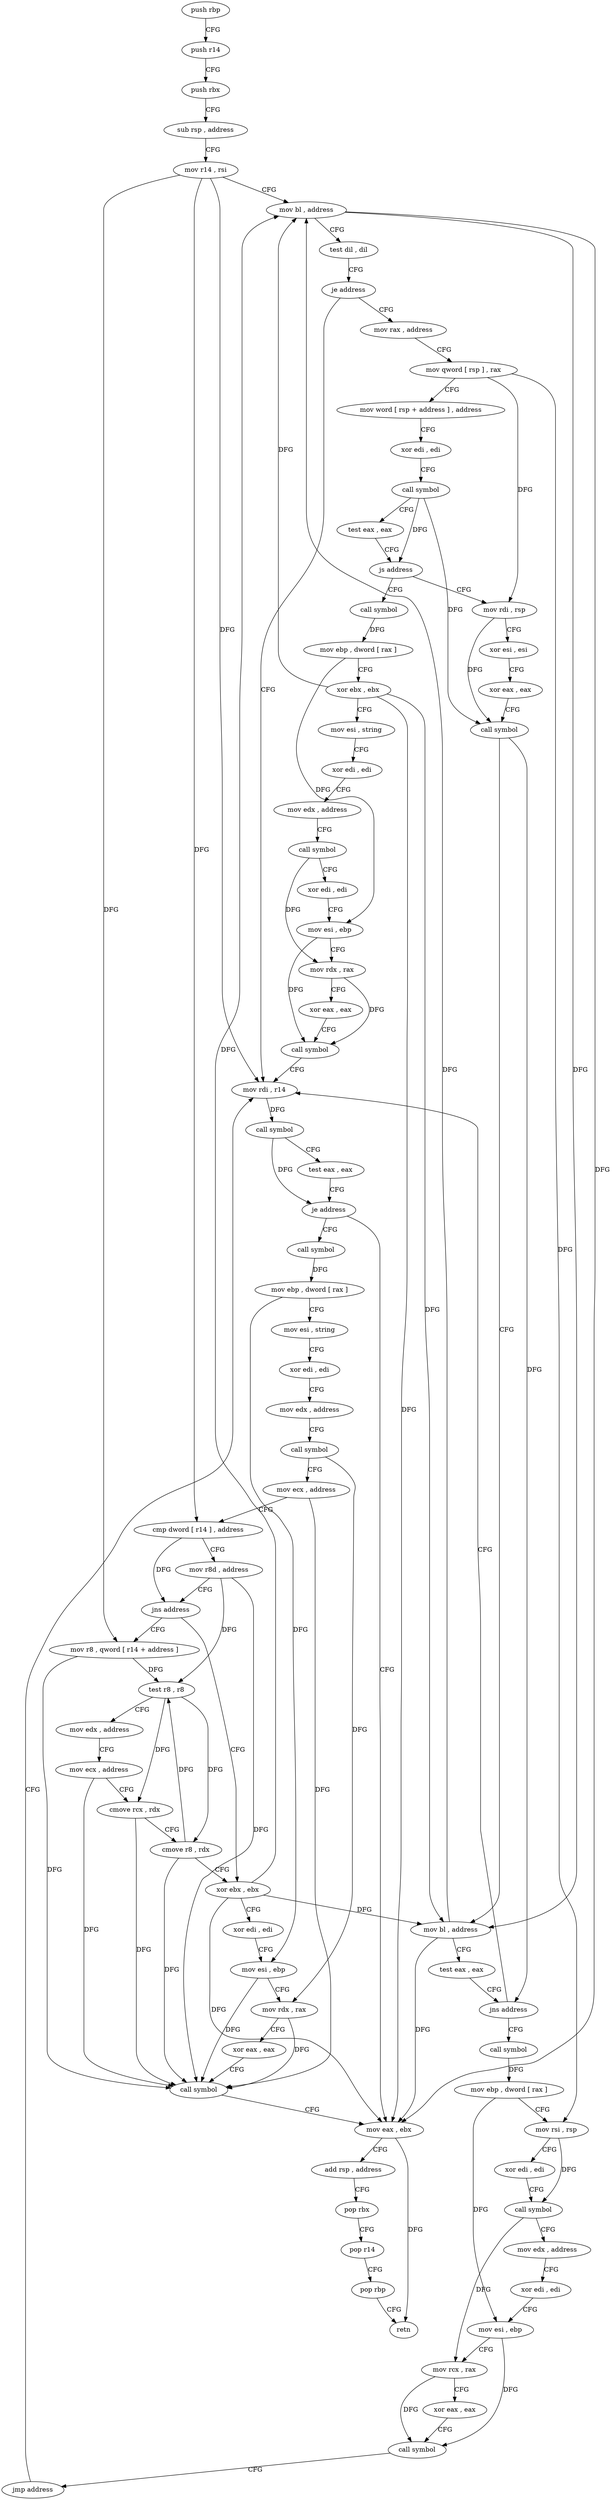 digraph "func" {
"4218288" [label = "push rbp" ]
"4218289" [label = "push r14" ]
"4218291" [label = "push rbx" ]
"4218292" [label = "sub rsp , address" ]
"4218296" [label = "mov r14 , rsi" ]
"4218299" [label = "mov bl , address" ]
"4218301" [label = "test dil , dil" ]
"4218304" [label = "je address" ]
"4218438" [label = "mov rdi , r14" ]
"4218310" [label = "mov rax , address" ]
"4218441" [label = "call symbol" ]
"4218446" [label = "test eax , eax" ]
"4218448" [label = "je address" ]
"4218532" [label = "mov eax , ebx" ]
"4218450" [label = "call symbol" ]
"4218320" [label = "mov qword [ rsp ] , rax" ]
"4218324" [label = "mov word [ rsp + address ] , address" ]
"4218331" [label = "xor edi , edi" ]
"4218333" [label = "call symbol" ]
"4218338" [label = "test eax , eax" ]
"4218340" [label = "js address" ]
"4218398" [label = "call symbol" ]
"4218342" [label = "mov rdi , rsp" ]
"4218534" [label = "add rsp , address" ]
"4218538" [label = "pop rbx" ]
"4218539" [label = "pop r14" ]
"4218541" [label = "pop rbp" ]
"4218542" [label = "retn" ]
"4218455" [label = "mov ebp , dword [ rax ]" ]
"4218457" [label = "mov esi , string" ]
"4218462" [label = "xor edi , edi" ]
"4218464" [label = "mov edx , address" ]
"4218469" [label = "call symbol" ]
"4218474" [label = "mov ecx , address" ]
"4218479" [label = "cmp dword [ r14 ] , address" ]
"4218483" [label = "mov r8d , address" ]
"4218489" [label = "jns address" ]
"4218516" [label = "xor ebx , ebx" ]
"4218491" [label = "mov r8 , qword [ r14 + address ]" ]
"4218403" [label = "mov ebp , dword [ rax ]" ]
"4218405" [label = "xor ebx , ebx" ]
"4218407" [label = "mov esi , string" ]
"4218412" [label = "xor edi , edi" ]
"4218414" [label = "mov edx , address" ]
"4218419" [label = "call symbol" ]
"4218424" [label = "xor edi , edi" ]
"4218426" [label = "mov esi , ebp" ]
"4218428" [label = "mov rdx , rax" ]
"4218431" [label = "xor eax , eax" ]
"4218433" [label = "call symbol" ]
"4218345" [label = "xor esi , esi" ]
"4218347" [label = "xor eax , eax" ]
"4218349" [label = "call symbol" ]
"4218354" [label = "mov bl , address" ]
"4218356" [label = "test eax , eax" ]
"4218358" [label = "jns address" ]
"4218360" [label = "call symbol" ]
"4218518" [label = "xor edi , edi" ]
"4218520" [label = "mov esi , ebp" ]
"4218522" [label = "mov rdx , rax" ]
"4218525" [label = "xor eax , eax" ]
"4218527" [label = "call symbol" ]
"4218495" [label = "test r8 , r8" ]
"4218498" [label = "mov edx , address" ]
"4218503" [label = "mov ecx , address" ]
"4218508" [label = "cmove rcx , rdx" ]
"4218512" [label = "cmove r8 , rdx" ]
"4218365" [label = "mov ebp , dword [ rax ]" ]
"4218367" [label = "mov rsi , rsp" ]
"4218370" [label = "xor edi , edi" ]
"4218372" [label = "call symbol" ]
"4218377" [label = "mov edx , address" ]
"4218382" [label = "xor edi , edi" ]
"4218384" [label = "mov esi , ebp" ]
"4218386" [label = "mov rcx , rax" ]
"4218389" [label = "xor eax , eax" ]
"4218391" [label = "call symbol" ]
"4218396" [label = "jmp address" ]
"4218288" -> "4218289" [ label = "CFG" ]
"4218289" -> "4218291" [ label = "CFG" ]
"4218291" -> "4218292" [ label = "CFG" ]
"4218292" -> "4218296" [ label = "CFG" ]
"4218296" -> "4218299" [ label = "CFG" ]
"4218296" -> "4218438" [ label = "DFG" ]
"4218296" -> "4218479" [ label = "DFG" ]
"4218296" -> "4218491" [ label = "DFG" ]
"4218299" -> "4218301" [ label = "CFG" ]
"4218299" -> "4218532" [ label = "DFG" ]
"4218299" -> "4218354" [ label = "DFG" ]
"4218301" -> "4218304" [ label = "CFG" ]
"4218304" -> "4218438" [ label = "CFG" ]
"4218304" -> "4218310" [ label = "CFG" ]
"4218438" -> "4218441" [ label = "DFG" ]
"4218310" -> "4218320" [ label = "CFG" ]
"4218441" -> "4218446" [ label = "CFG" ]
"4218441" -> "4218448" [ label = "DFG" ]
"4218446" -> "4218448" [ label = "CFG" ]
"4218448" -> "4218532" [ label = "CFG" ]
"4218448" -> "4218450" [ label = "CFG" ]
"4218532" -> "4218534" [ label = "CFG" ]
"4218532" -> "4218542" [ label = "DFG" ]
"4218450" -> "4218455" [ label = "DFG" ]
"4218320" -> "4218324" [ label = "CFG" ]
"4218320" -> "4218342" [ label = "DFG" ]
"4218320" -> "4218367" [ label = "DFG" ]
"4218324" -> "4218331" [ label = "CFG" ]
"4218331" -> "4218333" [ label = "CFG" ]
"4218333" -> "4218338" [ label = "CFG" ]
"4218333" -> "4218340" [ label = "DFG" ]
"4218333" -> "4218349" [ label = "DFG" ]
"4218338" -> "4218340" [ label = "CFG" ]
"4218340" -> "4218398" [ label = "CFG" ]
"4218340" -> "4218342" [ label = "CFG" ]
"4218398" -> "4218403" [ label = "DFG" ]
"4218342" -> "4218345" [ label = "CFG" ]
"4218342" -> "4218349" [ label = "DFG" ]
"4218534" -> "4218538" [ label = "CFG" ]
"4218538" -> "4218539" [ label = "CFG" ]
"4218539" -> "4218541" [ label = "CFG" ]
"4218541" -> "4218542" [ label = "CFG" ]
"4218455" -> "4218457" [ label = "CFG" ]
"4218455" -> "4218520" [ label = "DFG" ]
"4218457" -> "4218462" [ label = "CFG" ]
"4218462" -> "4218464" [ label = "CFG" ]
"4218464" -> "4218469" [ label = "CFG" ]
"4218469" -> "4218474" [ label = "CFG" ]
"4218469" -> "4218522" [ label = "DFG" ]
"4218474" -> "4218479" [ label = "CFG" ]
"4218474" -> "4218527" [ label = "DFG" ]
"4218479" -> "4218483" [ label = "CFG" ]
"4218479" -> "4218489" [ label = "DFG" ]
"4218483" -> "4218489" [ label = "CFG" ]
"4218483" -> "4218527" [ label = "DFG" ]
"4218483" -> "4218495" [ label = "DFG" ]
"4218489" -> "4218516" [ label = "CFG" ]
"4218489" -> "4218491" [ label = "CFG" ]
"4218516" -> "4218518" [ label = "CFG" ]
"4218516" -> "4218299" [ label = "DFG" ]
"4218516" -> "4218532" [ label = "DFG" ]
"4218516" -> "4218354" [ label = "DFG" ]
"4218491" -> "4218495" [ label = "DFG" ]
"4218491" -> "4218527" [ label = "DFG" ]
"4218403" -> "4218405" [ label = "CFG" ]
"4218403" -> "4218426" [ label = "DFG" ]
"4218405" -> "4218407" [ label = "CFG" ]
"4218405" -> "4218299" [ label = "DFG" ]
"4218405" -> "4218532" [ label = "DFG" ]
"4218405" -> "4218354" [ label = "DFG" ]
"4218407" -> "4218412" [ label = "CFG" ]
"4218412" -> "4218414" [ label = "CFG" ]
"4218414" -> "4218419" [ label = "CFG" ]
"4218419" -> "4218424" [ label = "CFG" ]
"4218419" -> "4218428" [ label = "DFG" ]
"4218424" -> "4218426" [ label = "CFG" ]
"4218426" -> "4218428" [ label = "CFG" ]
"4218426" -> "4218433" [ label = "DFG" ]
"4218428" -> "4218431" [ label = "CFG" ]
"4218428" -> "4218433" [ label = "DFG" ]
"4218431" -> "4218433" [ label = "CFG" ]
"4218433" -> "4218438" [ label = "CFG" ]
"4218345" -> "4218347" [ label = "CFG" ]
"4218347" -> "4218349" [ label = "CFG" ]
"4218349" -> "4218354" [ label = "CFG" ]
"4218349" -> "4218358" [ label = "DFG" ]
"4218354" -> "4218356" [ label = "CFG" ]
"4218354" -> "4218299" [ label = "DFG" ]
"4218354" -> "4218532" [ label = "DFG" ]
"4218356" -> "4218358" [ label = "CFG" ]
"4218358" -> "4218438" [ label = "CFG" ]
"4218358" -> "4218360" [ label = "CFG" ]
"4218360" -> "4218365" [ label = "DFG" ]
"4218518" -> "4218520" [ label = "CFG" ]
"4218520" -> "4218522" [ label = "CFG" ]
"4218520" -> "4218527" [ label = "DFG" ]
"4218522" -> "4218525" [ label = "CFG" ]
"4218522" -> "4218527" [ label = "DFG" ]
"4218525" -> "4218527" [ label = "CFG" ]
"4218527" -> "4218532" [ label = "CFG" ]
"4218495" -> "4218498" [ label = "CFG" ]
"4218495" -> "4218508" [ label = "DFG" ]
"4218495" -> "4218512" [ label = "DFG" ]
"4218498" -> "4218503" [ label = "CFG" ]
"4218503" -> "4218508" [ label = "CFG" ]
"4218503" -> "4218527" [ label = "DFG" ]
"4218508" -> "4218512" [ label = "CFG" ]
"4218508" -> "4218527" [ label = "DFG" ]
"4218512" -> "4218516" [ label = "CFG" ]
"4218512" -> "4218527" [ label = "DFG" ]
"4218512" -> "4218495" [ label = "DFG" ]
"4218365" -> "4218367" [ label = "CFG" ]
"4218365" -> "4218384" [ label = "DFG" ]
"4218367" -> "4218370" [ label = "CFG" ]
"4218367" -> "4218372" [ label = "DFG" ]
"4218370" -> "4218372" [ label = "CFG" ]
"4218372" -> "4218377" [ label = "CFG" ]
"4218372" -> "4218386" [ label = "DFG" ]
"4218377" -> "4218382" [ label = "CFG" ]
"4218382" -> "4218384" [ label = "CFG" ]
"4218384" -> "4218386" [ label = "CFG" ]
"4218384" -> "4218391" [ label = "DFG" ]
"4218386" -> "4218389" [ label = "CFG" ]
"4218386" -> "4218391" [ label = "DFG" ]
"4218389" -> "4218391" [ label = "CFG" ]
"4218391" -> "4218396" [ label = "CFG" ]
"4218396" -> "4218438" [ label = "CFG" ]
}

